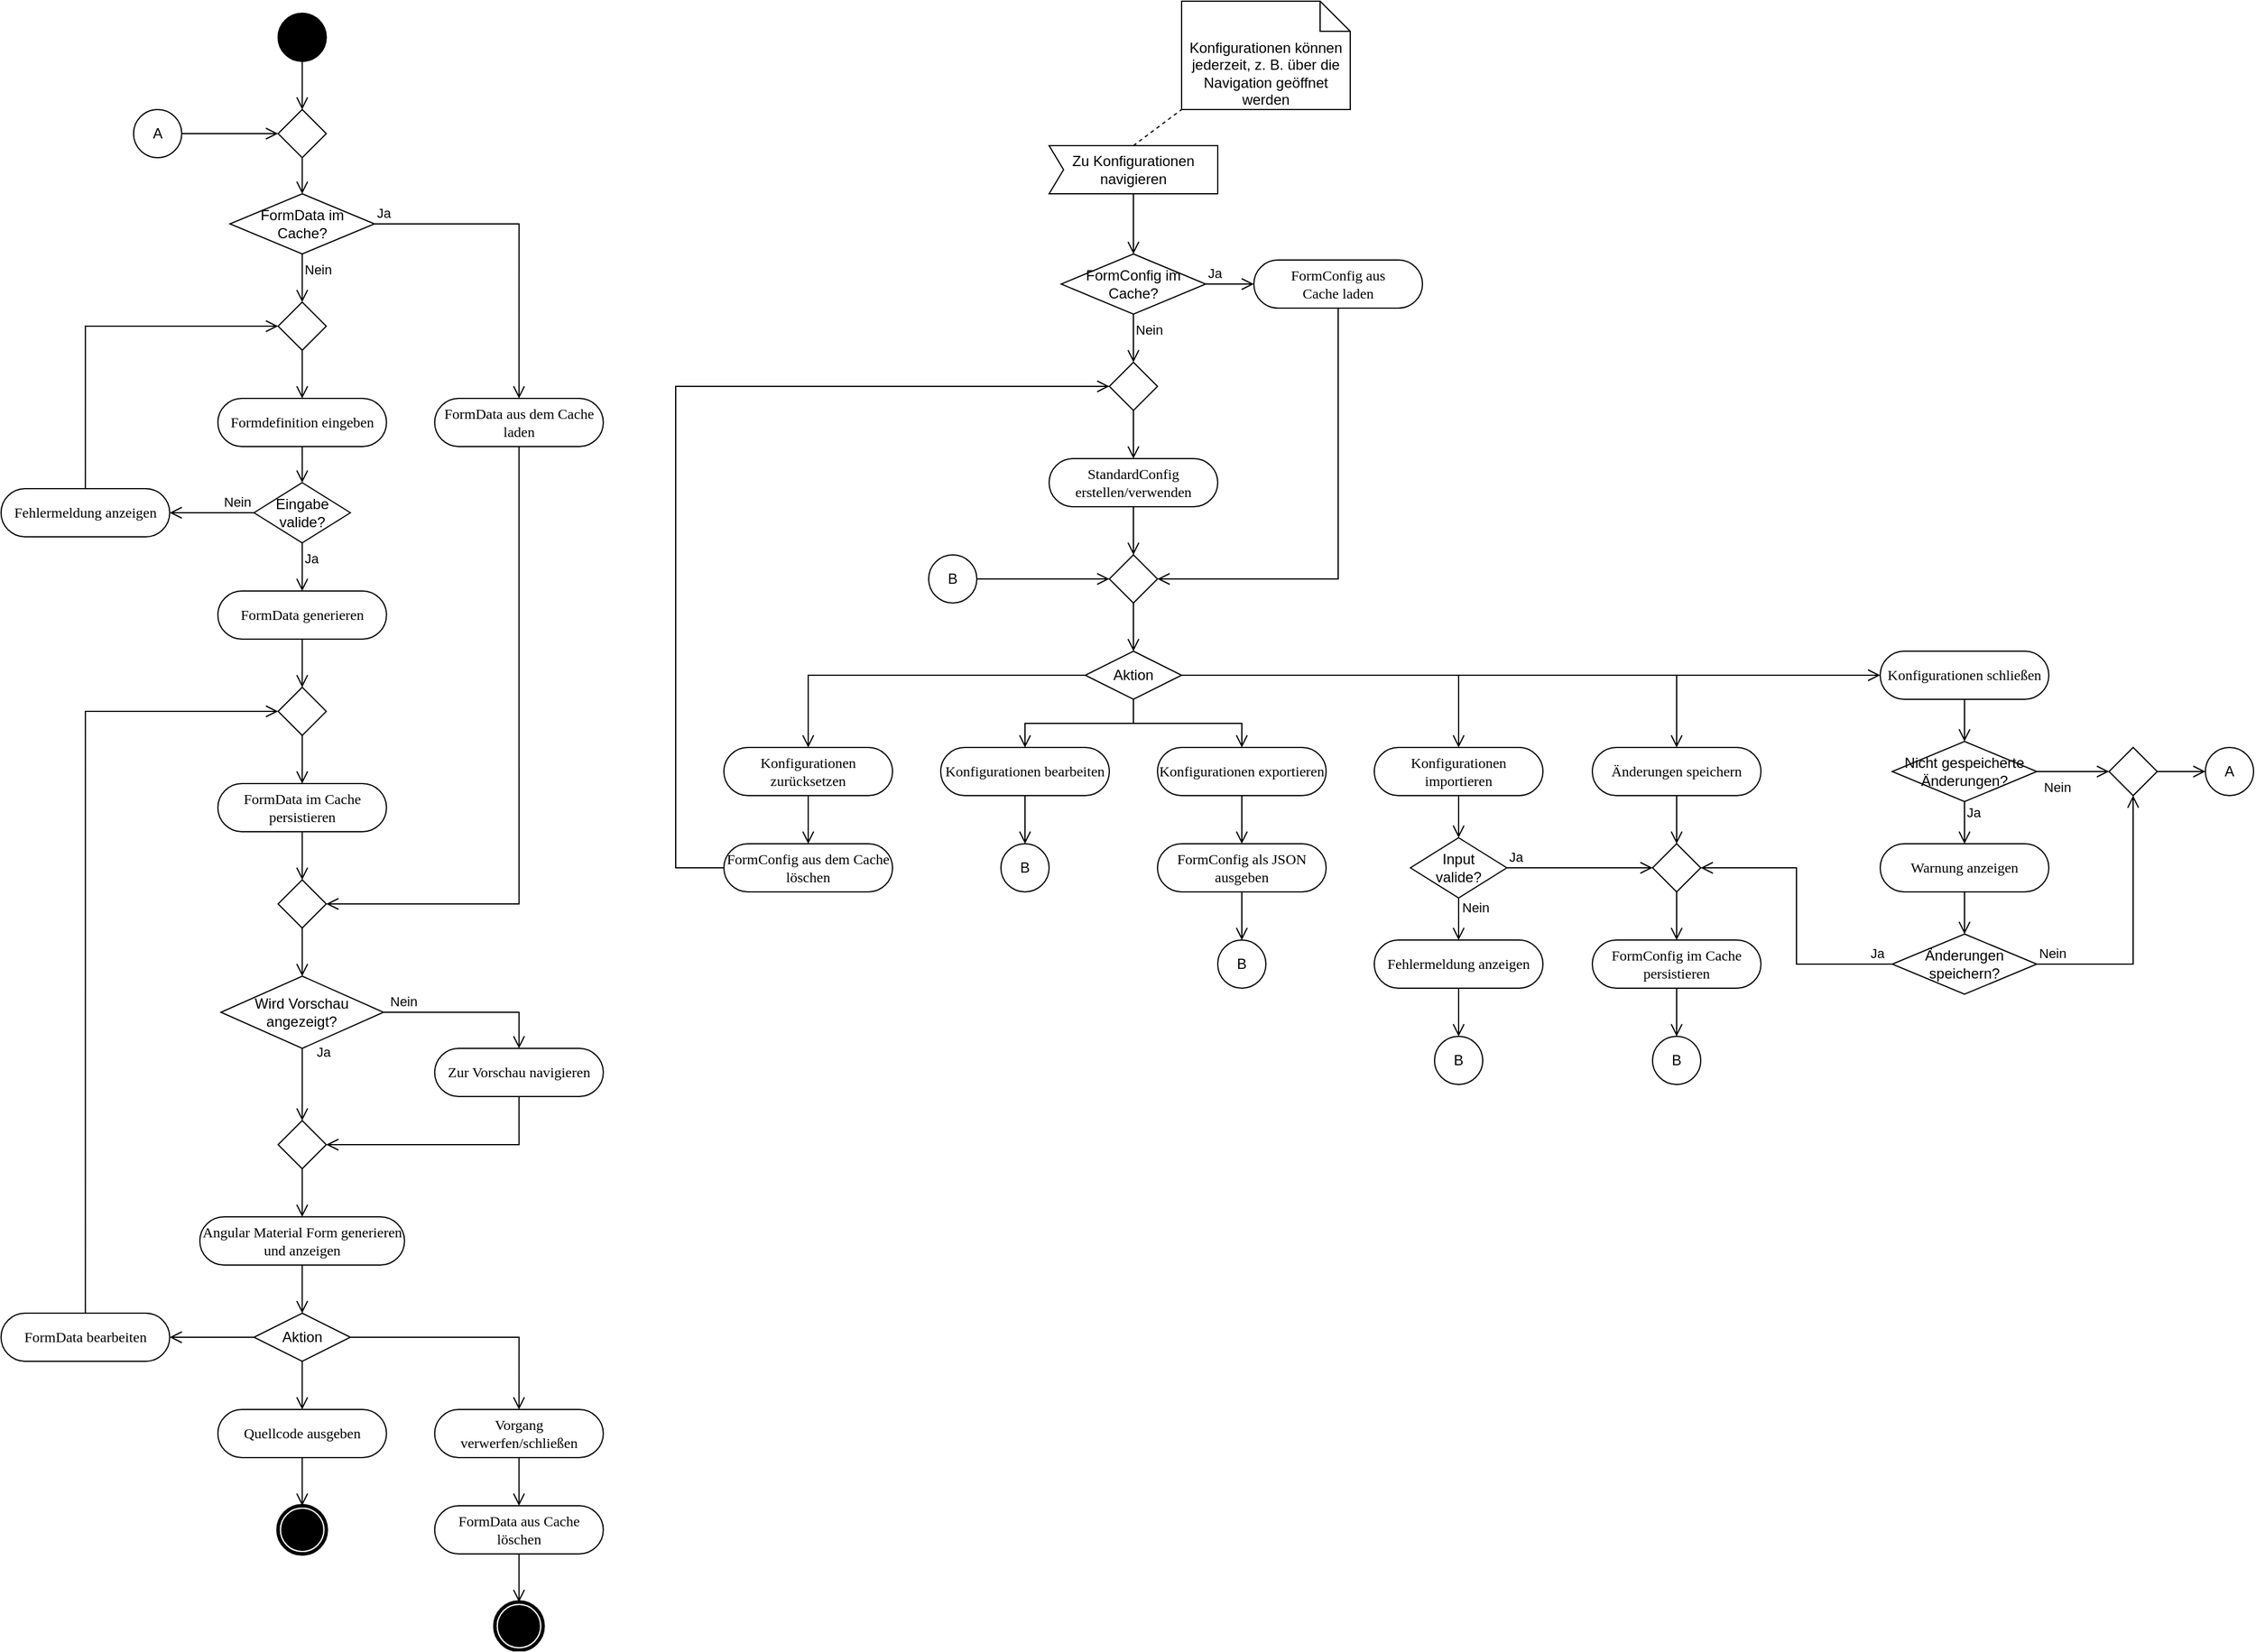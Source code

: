 <mxfile version="24.7.12">
  <diagram name="Page-1" id="0783ab3e-0a74-02c8-0abd-f7b4e66b4bec">
    <mxGraphModel dx="1257" dy="670" grid="1" gridSize="10" guides="1" tooltips="1" connect="1" arrows="1" fold="1" page="1" pageScale="1" pageWidth="2339" pageHeight="3300" background="none" math="0" shadow="0">
      <root>
        <mxCell id="0" />
        <mxCell id="1" parent="0" />
        <mxCell id="Kh3jKs6r-VNOBaE9r75T-157" value="" style="ellipse;whiteSpace=wrap;html=1;rounded=0;shadow=0;comic=0;labelBackgroundColor=none;strokeWidth=1;fillColor=#000000;fontFamily=Verdana;fontSize=12;align=center;" parent="1" vertex="1">
          <mxGeometry x="589.89" y="40" width="40" height="40" as="geometry" />
        </mxCell>
        <mxCell id="Kh3jKs6r-VNOBaE9r75T-160" value="FormData im&lt;div&gt;Cache?&lt;/div&gt;" style="rhombus;whiteSpace=wrap;html=1;" parent="1" vertex="1">
          <mxGeometry x="549.9" y="190" width="119.99" height="50" as="geometry" />
        </mxCell>
        <mxCell id="Kh3jKs6r-VNOBaE9r75T-161" value="Ja" style="edgeStyle=orthogonalEdgeStyle;html=1;align=left;verticalAlign=bottom;endArrow=open;endSize=8;strokeColor=#000000;rounded=0;entryX=0.5;entryY=0;entryDx=0;entryDy=0;" parent="1" source="Kh3jKs6r-VNOBaE9r75T-160" target="Kh3jKs6r-VNOBaE9r75T-165" edge="1">
          <mxGeometry x="-1" relative="1" as="geometry">
            <mxPoint x="729.89" y="220" as="targetPoint" />
          </mxGeometry>
        </mxCell>
        <mxCell id="Kh3jKs6r-VNOBaE9r75T-162" value="Nein" style="edgeStyle=orthogonalEdgeStyle;html=1;align=left;verticalAlign=top;endArrow=open;endSize=8;strokeColor=#000000;rounded=0;" parent="1" source="Kh3jKs6r-VNOBaE9r75T-160" target="Kh3jKs6r-VNOBaE9r75T-171" edge="1">
          <mxGeometry x="-1" relative="1" as="geometry">
            <mxPoint x="609.89" y="280" as="targetPoint" />
          </mxGeometry>
        </mxCell>
        <mxCell id="Kh3jKs6r-VNOBaE9r75T-163" value="" style="edgeStyle=orthogonalEdgeStyle;html=1;align=left;verticalAlign=bottom;endArrow=open;endSize=8;strokeColor=#000000;rounded=0;entryX=0.5;entryY=0;entryDx=0;entryDy=0;" parent="1" source="Nd0YQQq20hHKod8yLaoM-12" target="Kh3jKs6r-VNOBaE9r75T-160" edge="1">
          <mxGeometry x="-1" relative="1" as="geometry">
            <mxPoint x="579.89" y="230" as="targetPoint" />
            <mxPoint x="609.89" y="160" as="sourcePoint" />
          </mxGeometry>
        </mxCell>
        <mxCell id="Kh3jKs6r-VNOBaE9r75T-164" value="Formdefinition eingeben" style="rounded=1;whiteSpace=wrap;html=1;shadow=0;comic=0;labelBackgroundColor=none;strokeWidth=1;fontFamily=Verdana;fontSize=12;align=center;arcSize=50;" parent="1" vertex="1">
          <mxGeometry x="539.89" y="360" width="140" height="40" as="geometry" />
        </mxCell>
        <mxCell id="Kh3jKs6r-VNOBaE9r75T-165" value="FormData aus dem Cache laden" style="rounded=1;whiteSpace=wrap;html=1;shadow=0;comic=0;labelBackgroundColor=none;strokeWidth=1;fontFamily=Verdana;fontSize=12;align=center;arcSize=50;" parent="1" vertex="1">
          <mxGeometry x="719.89" y="360" width="140" height="40" as="geometry" />
        </mxCell>
        <mxCell id="Kh3jKs6r-VNOBaE9r75T-166" value="Eingabe valide?" style="rhombus;whiteSpace=wrap;html=1;" parent="1" vertex="1">
          <mxGeometry x="569.89" y="430" width="80" height="50" as="geometry" />
        </mxCell>
        <mxCell id="Kh3jKs6r-VNOBaE9r75T-167" value="Nein" style="edgeStyle=orthogonalEdgeStyle;html=1;align=left;verticalAlign=bottom;endArrow=open;endSize=8;strokeColor=#000000;rounded=0;entryX=1;entryY=0.5;entryDx=0;entryDy=0;" parent="1" source="Kh3jKs6r-VNOBaE9r75T-166" target="Kh3jKs6r-VNOBaE9r75T-170" edge="1">
          <mxGeometry x="-0.25" relative="1" as="geometry">
            <mxPoint x="749.89" y="460" as="targetPoint" />
            <mxPoint as="offset" />
          </mxGeometry>
        </mxCell>
        <mxCell id="Kh3jKs6r-VNOBaE9r75T-168" value="Ja" style="edgeStyle=orthogonalEdgeStyle;html=1;align=left;verticalAlign=top;endArrow=open;endSize=8;strokeColor=#000000;rounded=0;" parent="1" source="Kh3jKs6r-VNOBaE9r75T-166" target="bhKMgHc5eAjvrN3hKgKU-24" edge="1">
          <mxGeometry x="-1" relative="1" as="geometry">
            <mxPoint x="609.89" y="520" as="targetPoint" />
          </mxGeometry>
        </mxCell>
        <mxCell id="Kh3jKs6r-VNOBaE9r75T-169" value="" style="edgeStyle=orthogonalEdgeStyle;html=1;align=left;verticalAlign=bottom;endArrow=open;endSize=8;strokeColor=#000000;rounded=0;exitX=0.5;exitY=1;exitDx=0;exitDy=0;entryX=0.5;entryY=0;entryDx=0;entryDy=0;" parent="1" source="Kh3jKs6r-VNOBaE9r75T-164" target="Kh3jKs6r-VNOBaE9r75T-166" edge="1">
          <mxGeometry x="-1" relative="1" as="geometry">
            <mxPoint x="539.89" y="450" as="targetPoint" />
            <mxPoint x="439.89" y="450" as="sourcePoint" />
          </mxGeometry>
        </mxCell>
        <mxCell id="Kh3jKs6r-VNOBaE9r75T-170" value="Fehlermeldung anzeigen" style="rounded=1;whiteSpace=wrap;html=1;shadow=0;comic=0;labelBackgroundColor=none;strokeWidth=1;fontFamily=Verdana;fontSize=12;align=center;arcSize=50;" parent="1" vertex="1">
          <mxGeometry x="359.88" y="435" width="140" height="40" as="geometry" />
        </mxCell>
        <mxCell id="Kh3jKs6r-VNOBaE9r75T-171" value="" style="rhombus;whiteSpace=wrap;html=1;" parent="1" vertex="1">
          <mxGeometry x="589.89" y="280" width="40" height="40" as="geometry" />
        </mxCell>
        <mxCell id="Kh3jKs6r-VNOBaE9r75T-172" value="" style="edgeStyle=orthogonalEdgeStyle;html=1;align=left;verticalAlign=bottom;endArrow=open;endSize=8;strokeColor=#000000;rounded=0;exitX=0.5;exitY=0;exitDx=0;exitDy=0;entryX=0;entryY=0.5;entryDx=0;entryDy=0;" parent="1" source="Kh3jKs6r-VNOBaE9r75T-170" target="Kh3jKs6r-VNOBaE9r75T-171" edge="1">
          <mxGeometry x="-1" relative="1" as="geometry">
            <mxPoint x="379.89" y="290" as="targetPoint" />
            <mxPoint x="279.89" y="290" as="sourcePoint" />
          </mxGeometry>
        </mxCell>
        <mxCell id="Kh3jKs6r-VNOBaE9r75T-173" value="" style="edgeStyle=orthogonalEdgeStyle;html=1;align=left;verticalAlign=bottom;endArrow=open;endSize=8;strokeColor=#000000;rounded=0;exitX=0.5;exitY=1;exitDx=0;exitDy=0;entryX=0.5;entryY=0;entryDx=0;entryDy=0;" parent="1" source="Kh3jKs6r-VNOBaE9r75T-171" target="Kh3jKs6r-VNOBaE9r75T-164" edge="1">
          <mxGeometry x="-1" relative="1" as="geometry">
            <mxPoint x="739.89" y="370" as="targetPoint" />
            <mxPoint x="639.89" y="370" as="sourcePoint" />
          </mxGeometry>
        </mxCell>
        <mxCell id="Kh3jKs6r-VNOBaE9r75T-175" value="Angular Material Form generieren und anzeigen" style="rounded=1;whiteSpace=wrap;html=1;shadow=0;comic=0;labelBackgroundColor=none;strokeWidth=1;fontFamily=Verdana;fontSize=12;align=center;arcSize=50;" parent="1" vertex="1">
          <mxGeometry x="524.91" y="1040" width="169.95" height="40" as="geometry" />
        </mxCell>
        <mxCell id="Kh3jKs6r-VNOBaE9r75T-177" value="" style="edgeStyle=orthogonalEdgeStyle;html=1;align=left;verticalAlign=bottom;endArrow=open;endSize=8;strokeColor=#000000;rounded=0;exitX=0.5;exitY=1;exitDx=0;exitDy=0;entryX=1;entryY=0.5;entryDx=0;entryDy=0;" parent="1" source="Kh3jKs6r-VNOBaE9r75T-165" target="bhKMgHc5eAjvrN3hKgKU-27" edge="1">
          <mxGeometry x="-1" relative="1" as="geometry">
            <mxPoint x="789.86" y="720" as="targetPoint" />
            <mxPoint x="1079.89" y="520" as="sourcePoint" />
          </mxGeometry>
        </mxCell>
        <mxCell id="Kh3jKs6r-VNOBaE9r75T-188" value="Aktion" style="rhombus;whiteSpace=wrap;html=1;" parent="1" vertex="1">
          <mxGeometry x="569.88" y="1120" width="80" height="40" as="geometry" />
        </mxCell>
        <mxCell id="Kh3jKs6r-VNOBaE9r75T-191" value="A" style="ellipse;whiteSpace=wrap;html=1;aspect=fixed;" parent="1" vertex="1">
          <mxGeometry x="469.89" y="120" width="40" height="40" as="geometry" />
        </mxCell>
        <mxCell id="Kh3jKs6r-VNOBaE9r75T-192" value="" style="edgeStyle=orthogonalEdgeStyle;html=1;align=left;verticalAlign=bottom;endArrow=open;endSize=8;strokeColor=#000000;rounded=0;entryX=0;entryY=0.5;entryDx=0;entryDy=0;exitX=1;exitY=0.5;exitDx=0;exitDy=0;" parent="1" source="Kh3jKs6r-VNOBaE9r75T-191" target="Nd0YQQq20hHKod8yLaoM-12" edge="1">
          <mxGeometry x="-1" relative="1" as="geometry">
            <mxPoint x="489.89" y="200" as="targetPoint" />
            <mxPoint x="439.89" y="130" as="sourcePoint" />
          </mxGeometry>
        </mxCell>
        <mxCell id="Kh3jKs6r-VNOBaE9r75T-195" value="FormData bearbeiten" style="rounded=1;whiteSpace=wrap;html=1;shadow=0;comic=0;labelBackgroundColor=none;strokeWidth=1;fontFamily=Verdana;fontSize=12;align=center;arcSize=50;" parent="1" vertex="1">
          <mxGeometry x="359.88" y="1120" width="140" height="40" as="geometry" />
        </mxCell>
        <mxCell id="Kh3jKs6r-VNOBaE9r75T-196" value="Quellcode ausgeben" style="rounded=1;whiteSpace=wrap;html=1;shadow=0;comic=0;labelBackgroundColor=none;strokeWidth=1;fontFamily=Verdana;fontSize=12;align=center;arcSize=50;" parent="1" vertex="1">
          <mxGeometry x="539.88" y="1200" width="140" height="40" as="geometry" />
        </mxCell>
        <mxCell id="Kh3jKs6r-VNOBaE9r75T-197" value="Vorgang verwerfen/schließen" style="rounded=1;whiteSpace=wrap;html=1;shadow=0;comic=0;labelBackgroundColor=none;strokeWidth=1;fontFamily=Verdana;fontSize=12;align=center;arcSize=50;" parent="1" vertex="1">
          <mxGeometry x="719.88" y="1200" width="140" height="40" as="geometry" />
        </mxCell>
        <mxCell id="Kh3jKs6r-VNOBaE9r75T-198" value="FormData aus Cache löschen" style="rounded=1;whiteSpace=wrap;html=1;shadow=0;comic=0;labelBackgroundColor=none;strokeWidth=1;fontFamily=Verdana;fontSize=12;align=center;arcSize=50;" parent="1" vertex="1">
          <mxGeometry x="719.88" y="1280" width="140" height="40" as="geometry" />
        </mxCell>
        <mxCell id="Kh3jKs6r-VNOBaE9r75T-199" value="" style="edgeStyle=orthogonalEdgeStyle;html=1;align=left;verticalAlign=bottom;endArrow=open;endSize=8;strokeColor=#000000;rounded=0;exitX=0.5;exitY=1;exitDx=0;exitDy=0;" parent="1" source="Kh3jKs6r-VNOBaE9r75T-197" target="Kh3jKs6r-VNOBaE9r75T-198" edge="1">
          <mxGeometry x="-1" relative="1" as="geometry">
            <mxPoint x="719.88" y="1300" as="targetPoint" />
            <mxPoint x="929.88" y="1300" as="sourcePoint" />
          </mxGeometry>
        </mxCell>
        <mxCell id="Kh3jKs6r-VNOBaE9r75T-202" value="" style="edgeStyle=orthogonalEdgeStyle;html=1;align=left;verticalAlign=bottom;endArrow=open;endSize=8;strokeColor=#000000;rounded=0;entryX=0.5;entryY=0;entryDx=0;entryDy=0;exitX=0.5;exitY=1;exitDx=0;exitDy=0;" parent="1" source="Kh3jKs6r-VNOBaE9r75T-188" target="Kh3jKs6r-VNOBaE9r75T-196" edge="1">
          <mxGeometry relative="1" as="geometry">
            <mxPoint x="599.88" y="1170" as="targetPoint" />
            <mxPoint x="499.88" y="1170" as="sourcePoint" />
            <mxPoint as="offset" />
          </mxGeometry>
        </mxCell>
        <mxCell id="Kh3jKs6r-VNOBaE9r75T-203" value="" style="edgeStyle=orthogonalEdgeStyle;html=1;align=left;verticalAlign=bottom;endArrow=open;endSize=8;strokeColor=#000000;rounded=0;entryX=1;entryY=0.5;entryDx=0;entryDy=0;exitX=0;exitY=0.5;exitDx=0;exitDy=0;" parent="1" source="Kh3jKs6r-VNOBaE9r75T-188" target="Kh3jKs6r-VNOBaE9r75T-195" edge="1">
          <mxGeometry x="0.429" relative="1" as="geometry">
            <mxPoint x="539.88" y="1140" as="targetPoint" />
            <mxPoint x="439.88" y="1140" as="sourcePoint" />
            <mxPoint as="offset" />
          </mxGeometry>
        </mxCell>
        <mxCell id="Kh3jKs6r-VNOBaE9r75T-204" value="" style="edgeStyle=orthogonalEdgeStyle;html=1;align=left;verticalAlign=bottom;endArrow=open;endSize=8;strokeColor=#000000;rounded=0;exitX=1;exitY=0.5;exitDx=0;exitDy=0;entryX=0.5;entryY=0;entryDx=0;entryDy=0;" parent="1" source="Kh3jKs6r-VNOBaE9r75T-188" target="Kh3jKs6r-VNOBaE9r75T-197" edge="1">
          <mxGeometry x="-0.931" relative="1" as="geometry">
            <mxPoint x="809.88" y="1130" as="targetPoint" />
            <mxPoint x="709.88" y="1130" as="sourcePoint" />
            <mxPoint as="offset" />
          </mxGeometry>
        </mxCell>
        <mxCell id="Kh3jKs6r-VNOBaE9r75T-205" value="" style="edgeStyle=orthogonalEdgeStyle;html=1;align=left;verticalAlign=bottom;endArrow=open;endSize=8;strokeColor=#000000;rounded=0;exitX=0.5;exitY=0;exitDx=0;exitDy=0;entryX=0;entryY=0.5;entryDx=0;entryDy=0;" parent="1" source="Kh3jKs6r-VNOBaE9r75T-195" target="Kh3jKs6r-VNOBaE9r75T-174" edge="1">
          <mxGeometry x="-1" relative="1" as="geometry">
            <mxPoint x="349.86" y="640" as="targetPoint" />
            <mxPoint x="189.89" y="680" as="sourcePoint" />
          </mxGeometry>
        </mxCell>
        <mxCell id="Kh3jKs6r-VNOBaE9r75T-215" value="" style="edgeStyle=orthogonalEdgeStyle;html=1;align=left;verticalAlign=bottom;endArrow=open;endSize=8;strokeColor=#000000;rounded=0;entryX=0.5;entryY=0;entryDx=0;entryDy=0;" parent="1" source="Kh3jKs6r-VNOBaE9r75T-175" target="Kh3jKs6r-VNOBaE9r75T-188" edge="1">
          <mxGeometry x="-1" relative="1" as="geometry">
            <mxPoint x="559.88" y="1120" as="targetPoint" />
            <mxPoint x="609.88" y="1080.0" as="sourcePoint" />
          </mxGeometry>
        </mxCell>
        <mxCell id="Kh3jKs6r-VNOBaE9r75T-218" value="Zu Konfigurationen navigieren" style="shape=mxgraph.sysml.accEvent;flipH=1;whiteSpace=wrap;align=center;html=1;direction=west;" parent="1" vertex="1">
          <mxGeometry x="1230.01" y="150" width="140" height="40" as="geometry" />
        </mxCell>
        <mxCell id="Kh3jKs6r-VNOBaE9r75T-219" value="Konfigurationen können jederzeit, z. B. über die Navigation geöffnet werden" style="shape=note2;boundedLbl=1;whiteSpace=wrap;html=1;size=25;verticalAlign=top;align=center;" parent="1" vertex="1">
          <mxGeometry x="1340.01" y="30" width="140" height="90" as="geometry" />
        </mxCell>
        <mxCell id="Kh3jKs6r-VNOBaE9r75T-220" value="" style="endArrow=none;dashed=1;html=1;rounded=0;exitX=0.5;exitY=1;exitDx=0;exitDy=0;entryX=0;entryY=1;entryDx=0;entryDy=0;entryPerimeter=0;exitPerimeter=0;" parent="1" source="Kh3jKs6r-VNOBaE9r75T-218" target="Kh3jKs6r-VNOBaE9r75T-219" edge="1">
          <mxGeometry width="50" height="50" relative="1" as="geometry">
            <mxPoint x="803" y="60" as="sourcePoint" />
            <mxPoint x="890" y="39" as="targetPoint" />
          </mxGeometry>
        </mxCell>
        <mxCell id="Kh3jKs6r-VNOBaE9r75T-222" value="Ja" style="edgeStyle=orthogonalEdgeStyle;html=1;align=left;verticalAlign=bottom;endArrow=open;endSize=8;strokeColor=#000000;rounded=0;entryX=0;entryY=0.5;entryDx=0;entryDy=0;" parent="1" source="gfXV21510MfmklzowqW1-9" target="Kh3jKs6r-VNOBaE9r75T-225" edge="1">
          <mxGeometry x="-1" relative="1" as="geometry">
            <mxPoint x="1400" y="290" as="targetPoint" />
            <mxPoint x="1340" y="290" as="sourcePoint" />
          </mxGeometry>
        </mxCell>
        <mxCell id="Kh3jKs6r-VNOBaE9r75T-223" value="Nein" style="edgeStyle=orthogonalEdgeStyle;html=1;align=left;verticalAlign=top;endArrow=open;endSize=8;strokeColor=#000000;rounded=0;" parent="1" source="gfXV21510MfmklzowqW1-9" target="Kh3jKs6r-VNOBaE9r75T-226" edge="1">
          <mxGeometry x="-1" relative="1" as="geometry">
            <mxPoint x="1260" y="330" as="targetPoint" />
            <mxPoint x="1300" y="310" as="sourcePoint" />
          </mxGeometry>
        </mxCell>
        <mxCell id="Kh3jKs6r-VNOBaE9r75T-224" value="" style="edgeStyle=orthogonalEdgeStyle;html=1;align=left;verticalAlign=bottom;endArrow=open;endSize=8;strokeColor=#000000;rounded=0;entryX=0.5;entryY=0;entryDx=0;entryDy=0;" parent="1" source="Kh3jKs6r-VNOBaE9r75T-218" target="gfXV21510MfmklzowqW1-9" edge="1">
          <mxGeometry x="-1" relative="1" as="geometry">
            <mxPoint x="1280" y="180" as="targetPoint" />
            <mxPoint x="669.99" y="160" as="sourcePoint" />
          </mxGeometry>
        </mxCell>
        <mxCell id="Kh3jKs6r-VNOBaE9r75T-225" value="FormConfig aus&lt;div&gt;Cache laden&lt;/div&gt;" style="rounded=1;whiteSpace=wrap;html=1;shadow=0;comic=0;labelBackgroundColor=none;strokeWidth=1;fontFamily=Verdana;fontSize=12;align=center;arcSize=50;" parent="1" vertex="1">
          <mxGeometry x="1400" y="245" width="140" height="40" as="geometry" />
        </mxCell>
        <mxCell id="Kh3jKs6r-VNOBaE9r75T-226" value="" style="rhombus;whiteSpace=wrap;html=1;" parent="1" vertex="1">
          <mxGeometry x="1280" y="330" width="40" height="40" as="geometry" />
        </mxCell>
        <mxCell id="Kh3jKs6r-VNOBaE9r75T-227" value="" style="edgeStyle=orthogonalEdgeStyle;html=1;align=left;verticalAlign=bottom;endArrow=open;endSize=8;strokeColor=#000000;rounded=0;exitX=0.5;exitY=1;exitDx=0;exitDy=0;entryX=1;entryY=0.5;entryDx=0;entryDy=0;" parent="1" source="Kh3jKs6r-VNOBaE9r75T-225" target="gfXV21510MfmklzowqW1-17" edge="1">
          <mxGeometry x="-1" relative="1" as="geometry">
            <mxPoint x="1470" y="450" as="targetPoint" />
            <mxPoint x="1340" y="390" as="sourcePoint" />
          </mxGeometry>
        </mxCell>
        <mxCell id="Kh3jKs6r-VNOBaE9r75T-229" value="" style="edgeStyle=orthogonalEdgeStyle;html=1;align=left;verticalAlign=bottom;endArrow=open;endSize=8;strokeColor=#000000;rounded=0;" parent="1" source="gfXV21510MfmklzowqW1-17" target="Kh3jKs6r-VNOBaE9r75T-230" edge="1">
          <mxGeometry x="-1" relative="1" as="geometry">
            <mxPoint x="1279.99" y="540" as="targetPoint" />
            <mxPoint x="1300" y="530" as="sourcePoint" />
          </mxGeometry>
        </mxCell>
        <mxCell id="Kh3jKs6r-VNOBaE9r75T-230" value="Aktion" style="rhombus;whiteSpace=wrap;html=1;" parent="1" vertex="1">
          <mxGeometry x="1260.01" y="570" width="80" height="40" as="geometry" />
        </mxCell>
        <mxCell id="6" value="" style="shape=mxgraph.bpmn.shape;html=1;verticalLabelPosition=bottom;labelBackgroundColor=#ffffff;verticalAlign=top;perimeter=ellipsePerimeter;outline=end;symbol=terminate;rounded=0;shadow=0;comic=0;strokeWidth=1;fontFamily=Verdana;fontSize=12;align=center;" parent="1" vertex="1">
          <mxGeometry x="769.88" y="1360" width="40" height="40" as="geometry" />
        </mxCell>
        <mxCell id="8" value="" style="edgeStyle=orthogonalEdgeStyle;html=1;align=left;verticalAlign=bottom;endArrow=open;endSize=8;strokeColor=#000000;rounded=0;exitX=0.5;exitY=1;exitDx=0;exitDy=0;entryX=0.5;entryY=0;entryDx=0;entryDy=0;" parent="1" source="Kh3jKs6r-VNOBaE9r75T-198" target="6" edge="1">
          <mxGeometry x="-1" relative="1" as="geometry">
            <mxPoint x="799.85" y="1290" as="targetPoint" />
            <mxPoint x="799.85" y="1250" as="sourcePoint" />
          </mxGeometry>
        </mxCell>
        <mxCell id="Nd0YQQq20hHKod8yLaoM-13" value="" style="edgeStyle=orthogonalEdgeStyle;html=1;align=left;verticalAlign=bottom;endArrow=open;endSize=8;strokeColor=#000000;rounded=0;exitX=0.5;exitY=1;exitDx=0;exitDy=0;" parent="1" source="Kh3jKs6r-VNOBaE9r75T-157" target="Nd0YQQq20hHKod8yLaoM-12" edge="1">
          <mxGeometry x="-1" relative="1" as="geometry">
            <mxPoint x="609.86" y="200" as="targetPoint" />
            <mxPoint x="609.86" y="80" as="sourcePoint" />
          </mxGeometry>
        </mxCell>
        <mxCell id="Nd0YQQq20hHKod8yLaoM-12" value="" style="rhombus;whiteSpace=wrap;html=1;" parent="1" vertex="1">
          <mxGeometry x="589.89" y="120" width="40" height="40" as="geometry" />
        </mxCell>
        <mxCell id="bhKMgHc5eAjvrN3hKgKU-11" value="Wird Vorschau angezeigt?" style="rhombus;whiteSpace=wrap;html=1;" parent="1" vertex="1">
          <mxGeometry x="542.42" y="840" width="134.97" height="60" as="geometry" />
        </mxCell>
        <mxCell id="bhKMgHc5eAjvrN3hKgKU-12" value="Zur Vorschau navigieren" style="rounded=1;whiteSpace=wrap;html=1;shadow=0;comic=0;labelBackgroundColor=none;strokeWidth=1;fontFamily=Verdana;fontSize=12;align=center;arcSize=50;" parent="1" vertex="1">
          <mxGeometry x="719.89" y="900" width="140" height="40" as="geometry" />
        </mxCell>
        <mxCell id="bhKMgHc5eAjvrN3hKgKU-13" value="Nein" style="edgeStyle=orthogonalEdgeStyle;html=1;align=left;verticalAlign=bottom;endArrow=open;endSize=8;strokeColor=#000000;rounded=0;entryX=0.5;entryY=0;entryDx=0;entryDy=0;exitX=1;exitY=0.5;exitDx=0;exitDy=0;" parent="1" source="bhKMgHc5eAjvrN3hKgKU-11" target="bhKMgHc5eAjvrN3hKgKU-12" edge="1">
          <mxGeometry x="-0.95" relative="1" as="geometry">
            <mxPoint x="1052.41" y="970" as="targetPoint" />
            <mxPoint as="offset" />
            <mxPoint x="832.38" y="930" as="sourcePoint" />
          </mxGeometry>
        </mxCell>
        <mxCell id="bhKMgHc5eAjvrN3hKgKU-14" value="Ja" style="edgeStyle=orthogonalEdgeStyle;html=1;align=left;verticalAlign=top;endArrow=open;endSize=8;strokeColor=#000000;rounded=0;entryX=0.5;entryY=0;entryDx=0;entryDy=0;" parent="1" source="bhKMgHc5eAjvrN3hKgKU-11" target="bhKMgHc5eAjvrN3hKgKU-15" edge="1">
          <mxGeometry x="-1" y="14" relative="1" as="geometry">
            <mxPoint x="922.41" y="1050" as="targetPoint" />
            <mxPoint x="-4" y="-10" as="offset" />
            <mxPoint x="900.38" y="960" as="sourcePoint" />
          </mxGeometry>
        </mxCell>
        <mxCell id="bhKMgHc5eAjvrN3hKgKU-15" value="" style="rhombus;whiteSpace=wrap;html=1;" parent="1" vertex="1">
          <mxGeometry x="589.89" y="960" width="40" height="40" as="geometry" />
        </mxCell>
        <mxCell id="bhKMgHc5eAjvrN3hKgKU-16" value="" style="edgeStyle=orthogonalEdgeStyle;html=1;align=left;verticalAlign=bottom;endArrow=open;endSize=8;strokeColor=#000000;rounded=0;exitX=0.5;exitY=1;exitDx=0;exitDy=0;entryX=1;entryY=0.5;entryDx=0;entryDy=0;" parent="1" source="bhKMgHc5eAjvrN3hKgKU-12" target="bhKMgHc5eAjvrN3hKgKU-15" edge="1">
          <mxGeometry x="-1" relative="1" as="geometry">
            <mxPoint x="892.41" y="1070" as="targetPoint" />
            <mxPoint x="792.41" y="1070" as="sourcePoint" />
          </mxGeometry>
        </mxCell>
        <mxCell id="bhKMgHc5eAjvrN3hKgKU-17" value="" style="edgeStyle=orthogonalEdgeStyle;html=1;align=left;verticalAlign=bottom;endArrow=open;endSize=8;strokeColor=#000000;rounded=0;" parent="1" source="bhKMgHc5eAjvrN3hKgKU-15" target="Kh3jKs6r-VNOBaE9r75T-175" edge="1">
          <mxGeometry x="-1" relative="1" as="geometry">
            <mxPoint x="652.447" y="1140" as="targetPoint" />
            <mxPoint x="662.38" y="1210" as="sourcePoint" />
          </mxGeometry>
        </mxCell>
        <mxCell id="bhKMgHc5eAjvrN3hKgKU-20" value="FormData im Cache persistieren" style="rounded=1;whiteSpace=wrap;html=1;shadow=0;comic=0;labelBackgroundColor=none;strokeWidth=1;fontFamily=Verdana;fontSize=12;align=center;arcSize=50;" parent="1" vertex="1">
          <mxGeometry x="539.89" y="680" width="140" height="40" as="geometry" />
        </mxCell>
        <mxCell id="bhKMgHc5eAjvrN3hKgKU-24" value="FormData generieren" style="rounded=1;whiteSpace=wrap;html=1;shadow=0;comic=0;labelBackgroundColor=none;strokeWidth=1;fontFamily=Verdana;fontSize=12;align=center;arcSize=50;" parent="1" vertex="1">
          <mxGeometry x="539.89" y="520" width="140" height="40" as="geometry" />
        </mxCell>
        <mxCell id="bhKMgHc5eAjvrN3hKgKU-25" value="" style="edgeStyle=orthogonalEdgeStyle;html=1;align=left;verticalAlign=bottom;endArrow=open;endSize=8;strokeColor=#000000;rounded=0;" parent="1" source="Kh3jKs6r-VNOBaE9r75T-174" target="bhKMgHc5eAjvrN3hKgKU-20" edge="1">
          <mxGeometry x="-1" relative="1" as="geometry">
            <mxPoint x="619.89" y="610" as="targetPoint" />
            <mxPoint x="619.86" y="570" as="sourcePoint" />
          </mxGeometry>
        </mxCell>
        <mxCell id="bhKMgHc5eAjvrN3hKgKU-26" value="" style="edgeStyle=orthogonalEdgeStyle;html=1;align=left;verticalAlign=bottom;endArrow=open;endSize=8;strokeColor=#000000;rounded=0;exitX=0.5;exitY=1;exitDx=0;exitDy=0;" parent="1" source="bhKMgHc5eAjvrN3hKgKU-20" target="bhKMgHc5eAjvrN3hKgKU-27" edge="1">
          <mxGeometry x="-1" relative="1" as="geometry">
            <mxPoint x="609.86" y="760" as="targetPoint" />
            <mxPoint x="769.9" y="700" as="sourcePoint" />
          </mxGeometry>
        </mxCell>
        <mxCell id="bhKMgHc5eAjvrN3hKgKU-27" value="" style="rhombus;whiteSpace=wrap;html=1;" parent="1" vertex="1">
          <mxGeometry x="589.89" y="760" width="40" height="40" as="geometry" />
        </mxCell>
        <mxCell id="bhKMgHc5eAjvrN3hKgKU-28" value="" style="edgeStyle=orthogonalEdgeStyle;html=1;align=left;verticalAlign=bottom;endArrow=open;endSize=8;strokeColor=#000000;rounded=0;" parent="1" source="bhKMgHc5eAjvrN3hKgKU-27" target="bhKMgHc5eAjvrN3hKgKU-11" edge="1">
          <mxGeometry x="-1" relative="1" as="geometry">
            <mxPoint x="539.49" y="870" as="targetPoint" />
            <mxPoint x="539.49" y="830" as="sourcePoint" />
          </mxGeometry>
        </mxCell>
        <mxCell id="bhKMgHc5eAjvrN3hKgKU-29" value="" style="edgeStyle=orthogonalEdgeStyle;html=1;align=left;verticalAlign=bottom;endArrow=open;endSize=8;strokeColor=#000000;rounded=0;" parent="1" source="bhKMgHc5eAjvrN3hKgKU-24" target="Kh3jKs6r-VNOBaE9r75T-174" edge="1">
          <mxGeometry x="-1" relative="1" as="geometry">
            <mxPoint x="609.86" y="680" as="targetPoint" />
            <mxPoint x="609.86" y="560" as="sourcePoint" />
          </mxGeometry>
        </mxCell>
        <mxCell id="Kh3jKs6r-VNOBaE9r75T-174" value="" style="rhombus;whiteSpace=wrap;html=1;" parent="1" vertex="1">
          <mxGeometry x="589.9" y="600" width="40" height="40" as="geometry" />
        </mxCell>
        <mxCell id="gfXV21510MfmklzowqW1-9" value="FormConfig im Cache?" style="rhombus;whiteSpace=wrap;html=1;" parent="1" vertex="1">
          <mxGeometry x="1240.01" y="240" width="119.99" height="50" as="geometry" />
        </mxCell>
        <mxCell id="gfXV21510MfmklzowqW1-17" value="" style="rhombus;whiteSpace=wrap;html=1;" parent="1" vertex="1">
          <mxGeometry x="1280" y="490" width="40" height="40" as="geometry" />
        </mxCell>
        <mxCell id="gfXV21510MfmklzowqW1-19" value="StandardConfig&lt;div&gt;erstellen/verwenden&lt;/div&gt;" style="rounded=1;whiteSpace=wrap;html=1;shadow=0;comic=0;labelBackgroundColor=none;strokeWidth=1;fontFamily=Verdana;fontSize=12;align=center;arcSize=50;" parent="1" vertex="1">
          <mxGeometry x="1230" y="410" width="140" height="40" as="geometry" />
        </mxCell>
        <mxCell id="gfXV21510MfmklzowqW1-20" value="" style="edgeStyle=orthogonalEdgeStyle;html=1;align=left;verticalAlign=bottom;endArrow=open;endSize=8;strokeColor=#000000;rounded=0;exitX=0.5;exitY=1;exitDx=0;exitDy=0;entryX=0.5;entryY=0;entryDx=0;entryDy=0;" parent="1" source="Kh3jKs6r-VNOBaE9r75T-226" target="gfXV21510MfmklzowqW1-19" edge="1">
          <mxGeometry x="-1" relative="1" as="geometry">
            <mxPoint x="1480" y="460" as="targetPoint" />
            <mxPoint x="1480" y="295" as="sourcePoint" />
          </mxGeometry>
        </mxCell>
        <mxCell id="gfXV21510MfmklzowqW1-21" value="" style="edgeStyle=orthogonalEdgeStyle;html=1;align=left;verticalAlign=bottom;endArrow=open;endSize=8;strokeColor=#000000;rounded=0;exitX=0.5;exitY=1;exitDx=0;exitDy=0;" parent="1" source="gfXV21510MfmklzowqW1-19" target="gfXV21510MfmklzowqW1-17" edge="1">
          <mxGeometry x="-1" relative="1" as="geometry">
            <mxPoint x="1410" y="520" as="targetPoint" />
            <mxPoint x="1410" y="480" as="sourcePoint" />
          </mxGeometry>
        </mxCell>
        <mxCell id="gfXV21510MfmklzowqW1-22" value="Konfigurationen exportieren" style="rounded=1;whiteSpace=wrap;html=1;shadow=0;comic=0;labelBackgroundColor=none;strokeWidth=1;fontFamily=Verdana;fontSize=12;align=center;arcSize=50;" parent="1" vertex="1">
          <mxGeometry x="1320" y="650" width="140" height="40" as="geometry" />
        </mxCell>
        <mxCell id="gfXV21510MfmklzowqW1-45" value="FormConfig als JSON ausgeben" style="rounded=1;whiteSpace=wrap;html=1;shadow=0;comic=0;labelBackgroundColor=none;strokeWidth=1;fontFamily=Verdana;fontSize=12;align=center;arcSize=50;" parent="1" vertex="1">
          <mxGeometry x="1320" y="730" width="140" height="40" as="geometry" />
        </mxCell>
        <mxCell id="gfXV21510MfmklzowqW1-55" value="Konfigurationen importieren" style="rounded=1;whiteSpace=wrap;html=1;shadow=0;comic=0;labelBackgroundColor=none;strokeWidth=1;fontFamily=Verdana;fontSize=12;align=center;arcSize=50;" parent="1" vertex="1">
          <mxGeometry x="1500" y="650" width="140" height="40" as="geometry" />
        </mxCell>
        <mxCell id="gfXV21510MfmklzowqW1-56" value="Ja" style="edgeStyle=orthogonalEdgeStyle;html=1;align=left;verticalAlign=bottom;endArrow=open;endSize=8;strokeColor=#000000;rounded=0;" parent="1" source="gfXV21510MfmklzowqW1-60" target="gfXV21510MfmklzowqW1-133" edge="1">
          <mxGeometry x="-1" relative="1" as="geometry">
            <mxPoint x="1670" y="795" as="targetPoint" />
            <mxPoint x="1870" y="750" as="sourcePoint" />
          </mxGeometry>
        </mxCell>
        <mxCell id="gfXV21510MfmklzowqW1-57" value="Nein" style="edgeStyle=orthogonalEdgeStyle;html=1;align=left;verticalAlign=top;endArrow=open;endSize=8;strokeColor=#000000;rounded=0;entryX=0.5;entryY=0;entryDx=0;entryDy=0;" parent="1" source="gfXV21510MfmklzowqW1-60" target="gfXV21510MfmklzowqW1-58" edge="1">
          <mxGeometry x="-1" y="5" relative="1" as="geometry">
            <mxPoint x="1570" y="810" as="targetPoint" />
            <mxPoint x="-4" y="-5" as="offset" />
            <mxPoint x="1530" y="750" as="sourcePoint" />
          </mxGeometry>
        </mxCell>
        <mxCell id="gfXV21510MfmklzowqW1-58" value="Fehlermeldung anzeigen" style="rounded=1;whiteSpace=wrap;html=1;shadow=0;comic=0;labelBackgroundColor=none;strokeWidth=1;fontFamily=Verdana;fontSize=12;align=center;arcSize=50;" parent="1" vertex="1">
          <mxGeometry x="1500" y="810" width="140" height="40" as="geometry" />
        </mxCell>
        <mxCell id="gfXV21510MfmklzowqW1-59" value="" style="edgeStyle=orthogonalEdgeStyle;html=1;align=left;verticalAlign=bottom;endArrow=open;endSize=8;strokeColor=#000000;rounded=0;exitX=0.5;exitY=1;exitDx=0;exitDy=0;" parent="1" source="gfXV21510MfmklzowqW1-55" target="gfXV21510MfmklzowqW1-60" edge="1">
          <mxGeometry x="-1" relative="1" as="geometry">
            <mxPoint x="1570" y="730" as="targetPoint" />
            <mxPoint x="1410" y="770" as="sourcePoint" />
          </mxGeometry>
        </mxCell>
        <mxCell id="gfXV21510MfmklzowqW1-60" value="Input&lt;div&gt;valide?&lt;/div&gt;" style="rhombus;whiteSpace=wrap;html=1;" parent="1" vertex="1">
          <mxGeometry x="1530" y="725" width="80" height="50" as="geometry" />
        </mxCell>
        <mxCell id="gfXV21510MfmklzowqW1-64" value="FormConfig im Cache persistieren" style="rounded=1;whiteSpace=wrap;html=1;shadow=0;comic=0;labelBackgroundColor=none;strokeWidth=1;fontFamily=Verdana;fontSize=12;align=center;arcSize=50;" parent="1" vertex="1">
          <mxGeometry x="1681" y="810" width="140" height="40" as="geometry" />
        </mxCell>
        <mxCell id="gfXV21510MfmklzowqW1-66" value="Änderungen speichern" style="rounded=1;whiteSpace=wrap;html=1;shadow=0;comic=0;labelBackgroundColor=none;strokeWidth=1;fontFamily=Verdana;fontSize=12;align=center;arcSize=50;" parent="1" vertex="1">
          <mxGeometry x="1681" y="650" width="140" height="40" as="geometry" />
        </mxCell>
        <mxCell id="gfXV21510MfmklzowqW1-68" value="Konfigurationen bearbeiten" style="rounded=1;whiteSpace=wrap;html=1;shadow=0;comic=0;labelBackgroundColor=none;strokeWidth=1;fontFamily=Verdana;fontSize=12;align=center;arcSize=50;" parent="1" vertex="1">
          <mxGeometry x="1140" y="650" width="140" height="40" as="geometry" />
        </mxCell>
        <mxCell id="gfXV21510MfmklzowqW1-77" value="" style="edgeStyle=orthogonalEdgeStyle;html=1;align=left;verticalAlign=bottom;endArrow=open;endSize=8;strokeColor=#000000;rounded=0;" parent="1" source="gfXV21510MfmklzowqW1-66" target="gfXV21510MfmklzowqW1-133" edge="1">
          <mxGeometry x="-1" relative="1" as="geometry">
            <mxPoint x="1541" y="480" as="targetPoint" />
            <mxPoint x="1541" y="440" as="sourcePoint" />
          </mxGeometry>
        </mxCell>
        <mxCell id="gfXV21510MfmklzowqW1-78" value="B" style="ellipse;whiteSpace=wrap;html=1;aspect=fixed;" parent="1" vertex="1">
          <mxGeometry x="1130" y="490" width="40" height="40" as="geometry" />
        </mxCell>
        <mxCell id="gfXV21510MfmklzowqW1-79" value="" style="edgeStyle=orthogonalEdgeStyle;html=1;align=left;verticalAlign=bottom;endArrow=open;endSize=8;strokeColor=#000000;rounded=0;exitX=1;exitY=0.5;exitDx=0;exitDy=0;" parent="1" source="gfXV21510MfmklzowqW1-78" target="gfXV21510MfmklzowqW1-17" edge="1">
          <mxGeometry x="-1" relative="1" as="geometry">
            <mxPoint x="1280" y="510" as="targetPoint" />
            <mxPoint x="1310" y="380" as="sourcePoint" />
          </mxGeometry>
        </mxCell>
        <mxCell id="gfXV21510MfmklzowqW1-81" value="" style="edgeStyle=orthogonalEdgeStyle;html=1;align=left;verticalAlign=bottom;endArrow=open;endSize=8;strokeColor=#000000;rounded=0;" parent="1" source="gfXV21510MfmklzowqW1-68" target="gfXV21510MfmklzowqW1-82" edge="1">
          <mxGeometry x="-1" relative="1" as="geometry">
            <mxPoint x="1210" y="730" as="targetPoint" />
            <mxPoint x="950" y="680" as="sourcePoint" />
          </mxGeometry>
        </mxCell>
        <mxCell id="gfXV21510MfmklzowqW1-82" value="B" style="ellipse;whiteSpace=wrap;html=1;aspect=fixed;" parent="1" vertex="1">
          <mxGeometry x="1190" y="730" width="40" height="40" as="geometry" />
        </mxCell>
        <mxCell id="gfXV21510MfmklzowqW1-83" value="B" style="ellipse;whiteSpace=wrap;html=1;aspect=fixed;" parent="1" vertex="1">
          <mxGeometry x="1550" y="890" width="40" height="40" as="geometry" />
        </mxCell>
        <mxCell id="gfXV21510MfmklzowqW1-85" value="" style="edgeStyle=orthogonalEdgeStyle;html=1;align=left;verticalAlign=bottom;endArrow=open;endSize=8;strokeColor=#000000;rounded=0;" parent="1" source="gfXV21510MfmklzowqW1-58" target="gfXV21510MfmklzowqW1-83" edge="1">
          <mxGeometry x="-1" relative="1" as="geometry">
            <mxPoint x="1389.83" y="930" as="targetPoint" />
            <mxPoint x="1389.83" y="890" as="sourcePoint" />
          </mxGeometry>
        </mxCell>
        <mxCell id="gfXV21510MfmklzowqW1-86" value="B" style="ellipse;whiteSpace=wrap;html=1;aspect=fixed;" parent="1" vertex="1">
          <mxGeometry x="1731" y="890" width="40" height="40" as="geometry" />
        </mxCell>
        <mxCell id="gfXV21510MfmklzowqW1-88" value="" style="edgeStyle=orthogonalEdgeStyle;html=1;align=left;verticalAlign=bottom;endArrow=open;endSize=8;strokeColor=#000000;rounded=0;" parent="1" source="gfXV21510MfmklzowqW1-64" target="gfXV21510MfmklzowqW1-86" edge="1">
          <mxGeometry x="-1" relative="1" as="geometry">
            <mxPoint x="1750" y="1075" as="targetPoint" />
            <mxPoint x="1750" y="1035" as="sourcePoint" />
          </mxGeometry>
        </mxCell>
        <mxCell id="gfXV21510MfmklzowqW1-89" value="" style="edgeStyle=orthogonalEdgeStyle;html=1;align=left;verticalAlign=bottom;endArrow=open;endSize=8;strokeColor=#000000;rounded=0;" parent="1" source="gfXV21510MfmklzowqW1-22" target="gfXV21510MfmklzowqW1-45" edge="1">
          <mxGeometry x="-1" relative="1" as="geometry">
            <mxPoint x="1720" y="875" as="targetPoint" />
            <mxPoint x="1720" y="840" as="sourcePoint" />
          </mxGeometry>
        </mxCell>
        <mxCell id="gfXV21510MfmklzowqW1-90" value="" style="edgeStyle=orthogonalEdgeStyle;html=1;align=left;verticalAlign=bottom;endArrow=open;endSize=8;strokeColor=#000000;rounded=0;" parent="1" source="gfXV21510MfmklzowqW1-45" target="gfXV21510MfmklzowqW1-91" edge="1">
          <mxGeometry x="-1" relative="1" as="geometry">
            <mxPoint x="1400" y="740" as="targetPoint" />
            <mxPoint x="1400" y="700" as="sourcePoint" />
          </mxGeometry>
        </mxCell>
        <mxCell id="gfXV21510MfmklzowqW1-91" value="B" style="ellipse;whiteSpace=wrap;html=1;aspect=fixed;" parent="1" vertex="1">
          <mxGeometry x="1370" y="810" width="40" height="40" as="geometry" />
        </mxCell>
        <mxCell id="gfXV21510MfmklzowqW1-92" value="Konfigurationen zurücksetzen" style="rounded=1;whiteSpace=wrap;html=1;shadow=0;comic=0;labelBackgroundColor=none;strokeWidth=1;fontFamily=Verdana;fontSize=12;align=center;arcSize=50;" parent="1" vertex="1">
          <mxGeometry x="960" y="650" width="140" height="40" as="geometry" />
        </mxCell>
        <mxCell id="gfXV21510MfmklzowqW1-93" value="" style="edgeStyle=orthogonalEdgeStyle;html=1;align=left;verticalAlign=bottom;endArrow=open;endSize=8;strokeColor=#000000;rounded=0;" parent="1" source="gfXV21510MfmklzowqW1-92" target="gfXV21510MfmklzowqW1-95" edge="1">
          <mxGeometry x="-1" relative="1" as="geometry">
            <mxPoint x="1030" y="730" as="targetPoint" />
            <mxPoint x="770" y="680" as="sourcePoint" />
          </mxGeometry>
        </mxCell>
        <mxCell id="gfXV21510MfmklzowqW1-95" value="FormConfig aus dem Cache löschen" style="rounded=1;whiteSpace=wrap;html=1;shadow=0;comic=0;labelBackgroundColor=none;strokeWidth=1;fontFamily=Verdana;fontSize=12;align=center;arcSize=50;" parent="1" vertex="1">
          <mxGeometry x="960" y="730" width="140" height="40" as="geometry" />
        </mxCell>
        <mxCell id="gfXV21510MfmklzowqW1-99" value="" style="edgeStyle=orthogonalEdgeStyle;html=1;align=left;verticalAlign=bottom;endArrow=open;endSize=8;strokeColor=#000000;rounded=0;entryX=0;entryY=0.5;entryDx=0;entryDy=0;" parent="1" source="gfXV21510MfmklzowqW1-95" target="Kh3jKs6r-VNOBaE9r75T-226" edge="1">
          <mxGeometry x="-1" relative="1" as="geometry">
            <mxPoint x="1030" y="810" as="targetPoint" />
            <mxPoint x="1160" y="810" as="sourcePoint" />
            <Array as="points">
              <mxPoint x="920" y="750" />
              <mxPoint x="920" y="350" />
            </Array>
          </mxGeometry>
        </mxCell>
        <mxCell id="gfXV21510MfmklzowqW1-100" value="" style="edgeStyle=orthogonalEdgeStyle;html=1;align=left;verticalAlign=bottom;endArrow=open;endSize=8;strokeColor=#000000;rounded=0;" parent="1" source="Kh3jKs6r-VNOBaE9r75T-230" target="gfXV21510MfmklzowqW1-68" edge="1">
          <mxGeometry x="-1" relative="1" as="geometry">
            <mxPoint x="1310" y="580" as="targetPoint" />
            <mxPoint x="1310" y="540" as="sourcePoint" />
          </mxGeometry>
        </mxCell>
        <mxCell id="gfXV21510MfmklzowqW1-101" value="" style="edgeStyle=orthogonalEdgeStyle;html=1;align=left;verticalAlign=bottom;endArrow=open;endSize=8;strokeColor=#000000;rounded=0;" parent="1" source="Kh3jKs6r-VNOBaE9r75T-230" target="gfXV21510MfmklzowqW1-22" edge="1">
          <mxGeometry x="-1" relative="1" as="geometry">
            <mxPoint x="1230" y="790" as="targetPoint" />
            <mxPoint x="1300" y="730" as="sourcePoint" />
          </mxGeometry>
        </mxCell>
        <mxCell id="gfXV21510MfmklzowqW1-102" value="" style="edgeStyle=orthogonalEdgeStyle;html=1;align=left;verticalAlign=bottom;endArrow=open;endSize=8;strokeColor=#000000;rounded=0;" parent="1" source="Kh3jKs6r-VNOBaE9r75T-230" target="gfXV21510MfmklzowqW1-92" edge="1">
          <mxGeometry x="-1" relative="1" as="geometry">
            <mxPoint x="1200" y="660" as="targetPoint" />
            <mxPoint x="1310" y="620" as="sourcePoint" />
          </mxGeometry>
        </mxCell>
        <mxCell id="gfXV21510MfmklzowqW1-103" value="" style="edgeStyle=orthogonalEdgeStyle;html=1;align=left;verticalAlign=bottom;endArrow=open;endSize=8;strokeColor=#000000;rounded=0;" parent="1" source="Kh3jKs6r-VNOBaE9r75T-230" target="gfXV21510MfmklzowqW1-55" edge="1">
          <mxGeometry x="-1" relative="1" as="geometry">
            <mxPoint x="1040" y="660" as="targetPoint" />
            <mxPoint x="1270" y="600" as="sourcePoint" />
          </mxGeometry>
        </mxCell>
        <mxCell id="gfXV21510MfmklzowqW1-104" value="" style="edgeStyle=orthogonalEdgeStyle;html=1;align=left;verticalAlign=bottom;endArrow=open;endSize=8;strokeColor=#000000;rounded=0;" parent="1" source="Kh3jKs6r-VNOBaE9r75T-230" target="gfXV21510MfmklzowqW1-66" edge="1">
          <mxGeometry x="-1" relative="1" as="geometry">
            <mxPoint x="1580" y="660" as="targetPoint" />
            <mxPoint x="1350" y="600" as="sourcePoint" />
          </mxGeometry>
        </mxCell>
        <mxCell id="gfXV21510MfmklzowqW1-126" value="Konfigurationen schließen" style="rounded=1;whiteSpace=wrap;html=1;shadow=0;comic=0;labelBackgroundColor=none;strokeWidth=1;fontFamily=Verdana;fontSize=12;align=center;arcSize=50;" parent="1" vertex="1">
          <mxGeometry x="1920" y="570" width="140" height="40" as="geometry" />
        </mxCell>
        <mxCell id="gfXV21510MfmklzowqW1-127" value="" style="edgeStyle=orthogonalEdgeStyle;html=1;align=left;verticalAlign=bottom;endArrow=open;endSize=8;strokeColor=#000000;rounded=0;entryX=0;entryY=0.5;entryDx=0;entryDy=0;" parent="1" source="Kh3jKs6r-VNOBaE9r75T-230" target="gfXV21510MfmklzowqW1-126" edge="1">
          <mxGeometry x="-1" relative="1" as="geometry">
            <mxPoint x="1865.047" y="950" as="targetPoint" />
            <mxPoint x="1274.946" y="1040.037" as="sourcePoint" />
          </mxGeometry>
        </mxCell>
        <mxCell id="gfXV21510MfmklzowqW1-128" value="Nicht gespeicherte Änderungen?" style="rhombus;whiteSpace=wrap;html=1;" parent="1" vertex="1">
          <mxGeometry x="1930" y="645" width="119.99" height="50" as="geometry" />
        </mxCell>
        <mxCell id="gfXV21510MfmklzowqW1-130" value="Warnung anzeigen" style="rounded=1;whiteSpace=wrap;html=1;shadow=0;comic=0;labelBackgroundColor=none;strokeWidth=1;fontFamily=Verdana;fontSize=12;align=center;arcSize=50;" parent="1" vertex="1">
          <mxGeometry x="1920" y="730" width="140" height="40" as="geometry" />
        </mxCell>
        <mxCell id="gfXV21510MfmklzowqW1-135" value="" style="edgeStyle=orthogonalEdgeStyle;html=1;align=left;verticalAlign=bottom;endArrow=open;endSize=8;strokeColor=#000000;rounded=0;" parent="1" source="gfXV21510MfmklzowqW1-133" target="gfXV21510MfmklzowqW1-64" edge="1">
          <mxGeometry x="-1" relative="1" as="geometry">
            <mxPoint x="2010" y="824.52" as="targetPoint" />
            <mxPoint x="1890" y="824.52" as="sourcePoint" />
          </mxGeometry>
        </mxCell>
        <mxCell id="gfXV21510MfmklzowqW1-133" value="" style="rhombus;whiteSpace=wrap;html=1;" parent="1" vertex="1">
          <mxGeometry x="1731" y="730" width="40" height="40" as="geometry" />
        </mxCell>
        <mxCell id="gfXV21510MfmklzowqW1-137" value="" style="edgeStyle=orthogonalEdgeStyle;html=1;align=left;verticalAlign=bottom;endArrow=open;endSize=8;strokeColor=#000000;rounded=0;" parent="1" source="gfXV21510MfmklzowqW1-126" target="gfXV21510MfmklzowqW1-128" edge="1">
          <mxGeometry x="-1" relative="1" as="geometry">
            <mxPoint x="1721" y="800" as="targetPoint" />
            <mxPoint x="1721" y="760" as="sourcePoint" />
          </mxGeometry>
        </mxCell>
        <mxCell id="gfXV21510MfmklzowqW1-139" value="Ja" style="edgeStyle=orthogonalEdgeStyle;html=1;align=left;verticalAlign=bottom;endArrow=open;endSize=8;strokeColor=#000000;rounded=0;" parent="1" source="gfXV21510MfmklzowqW1-128" target="gfXV21510MfmklzowqW1-130" edge="1">
          <mxGeometry relative="1" as="geometry">
            <mxPoint x="2100" y="735" as="targetPoint" />
            <mxPoint as="offset" />
            <mxPoint x="2100" y="695" as="sourcePoint" />
          </mxGeometry>
        </mxCell>
        <mxCell id="gfXV21510MfmklzowqW1-142" value="Änderungen speichern?" style="rhombus;whiteSpace=wrap;html=1;" parent="1" vertex="1">
          <mxGeometry x="1930" y="805" width="119.99" height="50" as="geometry" />
        </mxCell>
        <mxCell id="gfXV21510MfmklzowqW1-143" value="" style="edgeStyle=orthogonalEdgeStyle;html=1;align=left;verticalAlign=bottom;endArrow=open;endSize=8;strokeColor=#000000;rounded=0;" parent="1" source="gfXV21510MfmklzowqW1-130" target="gfXV21510MfmklzowqW1-142" edge="1">
          <mxGeometry x="-1" relative="1" as="geometry">
            <mxPoint x="2320" y="815" as="targetPoint" />
            <mxPoint x="2320" y="775" as="sourcePoint" />
          </mxGeometry>
        </mxCell>
        <mxCell id="gfXV21510MfmklzowqW1-144" value="Ja" style="edgeStyle=orthogonalEdgeStyle;html=1;align=left;verticalAlign=bottom;endArrow=open;endSize=8;strokeColor=#000000;rounded=0;entryX=1;entryY=0.5;entryDx=0;entryDy=0;" parent="1" source="gfXV21510MfmklzowqW1-142" target="gfXV21510MfmklzowqW1-133" edge="1">
          <mxGeometry x="-0.833" relative="1" as="geometry">
            <mxPoint x="2000" y="865" as="targetPoint" />
            <mxPoint as="offset" />
            <mxPoint x="2000" y="825" as="sourcePoint" />
          </mxGeometry>
        </mxCell>
        <mxCell id="gfXV21510MfmklzowqW1-145" value="Nein" style="edgeStyle=orthogonalEdgeStyle;html=1;align=left;verticalAlign=bottom;endArrow=open;endSize=8;strokeColor=#000000;rounded=0;" parent="1" source="gfXV21510MfmklzowqW1-142" target="gfXV21510MfmklzowqW1-148" edge="1">
          <mxGeometry x="-1" relative="1" as="geometry">
            <mxPoint x="2130" y="835" as="targetPoint" />
            <mxPoint as="offset" />
            <mxPoint x="2080" y="835" as="sourcePoint" />
          </mxGeometry>
        </mxCell>
        <mxCell id="gfXV21510MfmklzowqW1-148" value="" style="rhombus;whiteSpace=wrap;html=1;" parent="1" vertex="1">
          <mxGeometry x="2110" y="650" width="40" height="40" as="geometry" />
        </mxCell>
        <mxCell id="gfXV21510MfmklzowqW1-149" value="" style="edgeStyle=orthogonalEdgeStyle;html=1;align=left;verticalAlign=bottom;endArrow=open;endSize=8;strokeColor=#000000;rounded=0;" parent="1" source="gfXV21510MfmklzowqW1-148" target="gfXV21510MfmklzowqW1-150" edge="1">
          <mxGeometry x="-1" relative="1" as="geometry">
            <mxPoint x="2250" y="715" as="targetPoint" />
            <mxPoint x="2340" y="665" as="sourcePoint" />
          </mxGeometry>
        </mxCell>
        <mxCell id="gfXV21510MfmklzowqW1-150" value="A" style="ellipse;whiteSpace=wrap;html=1;aspect=fixed;" parent="1" vertex="1">
          <mxGeometry x="2190" y="650" width="40" height="40" as="geometry" />
        </mxCell>
        <mxCell id="gfXV21510MfmklzowqW1-151" value="Nein" style="edgeStyle=orthogonalEdgeStyle;html=1;align=left;verticalAlign=top;endArrow=open;endSize=8;strokeColor=#000000;rounded=0;exitX=1;exitY=0.5;exitDx=0;exitDy=0;" parent="1" source="gfXV21510MfmklzowqW1-128" target="gfXV21510MfmklzowqW1-148" edge="1">
          <mxGeometry x="-0.875" relative="1" as="geometry">
            <mxPoint x="2220" y="580" as="targetPoint" />
            <mxPoint as="offset" />
            <mxPoint x="2120" y="580" as="sourcePoint" />
          </mxGeometry>
        </mxCell>
        <mxCell id="5rhJuG0qu33QMeP_jNcS-9" value="" style="shape=mxgraph.bpmn.shape;html=1;verticalLabelPosition=bottom;labelBackgroundColor=#ffffff;verticalAlign=top;perimeter=ellipsePerimeter;outline=end;symbol=terminate;rounded=0;shadow=0;comic=0;strokeWidth=1;fontFamily=Verdana;fontSize=12;align=center;" vertex="1" parent="1">
          <mxGeometry x="589.88" y="1280" width="40" height="40" as="geometry" />
        </mxCell>
        <mxCell id="5rhJuG0qu33QMeP_jNcS-10" value="" style="edgeStyle=orthogonalEdgeStyle;html=1;align=left;verticalAlign=bottom;endArrow=open;endSize=8;strokeColor=#000000;rounded=0;" edge="1" parent="1" source="Kh3jKs6r-VNOBaE9r75T-196" target="5rhJuG0qu33QMeP_jNcS-9">
          <mxGeometry x="-1" relative="1" as="geometry">
            <mxPoint x="800" y="1330" as="targetPoint" />
            <mxPoint x="800" y="1250" as="sourcePoint" />
          </mxGeometry>
        </mxCell>
      </root>
    </mxGraphModel>
  </diagram>
</mxfile>
